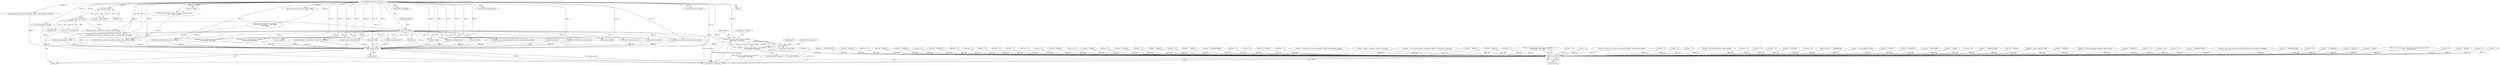 digraph "0_linux_45f6fad84cc305103b28d73482b344d7f5b76f39_11@pointer" {
"1001532" [label="(Call,ipv6_sock_mc_join(sk, greq.gr_interface,\n\t\t\t\t\t\t &psin6->sin6_addr))"];
"1000187" [label="(Call,lock_sock(sk))"];
"1000129" [label="(Call,sock_net(sk))"];
"1000124" [label="(Call,inet6_sk(sk))"];
"1000115" [label="(MethodParameterIn,struct sock *sk)"];
"1001530" [label="(Call,retv = ipv6_sock_mc_join(sk, greq.gr_interface,\n\t\t\t\t\t\t &psin6->sin6_addr))"];
"1002054" [label="(Return,return retv;)"];
"1002049" [label="(Call,release_sock(sk))"];
"1001471" [label="(Call,ipv6_sock_ac_drop(sk, mreq.ipv6mr_ifindex, &mreq.ipv6mr_acaddr))"];
"1000265" [label="(Call,ipv6_only_sock(sk))"];
"1000274" [label="(Call,retv = -EADDRNOTAVAIL)"];
"1001897" [label="(Call,xfrm_user_policy(sk, optname, optval, optlen))"];
"1001407" [label="(Call,retv = ipv6_sock_mc_join(sk, mreq.ipv6mr_ifindex, &mreq.ipv6mr_multiaddr))"];
"1001598" [label="(Call,retv = -EADDRNOTAVAIL)"];
"1001057" [label="(Call,sock_kmalloc(sk, sizeof(*opt) + optlen, GFP_KERNEL))"];
"1001185" [label="(Call,retv = 0)"];
"1000120" [label="(Block,)"];
"1000295" [label="(Call,inet_csk(sk))"];
"1000127" [label="(Call,*net = sock_net(sk))"];
"1000873" [label="(Call,retv = PTR_ERR(opt))"];
"1001421" [label="(Call,ipv6_sock_mc_drop(sk, mreq.ipv6mr_ifindex, &mreq.ipv6mr_multiaddr))"];
"1001576" [label="(Call,retv = -EFAULT)"];
"1000187" [label="(Call,lock_sock(sk))"];
"1001759" [label="(Call,retv = -EINVAL)"];
"1001534" [label="(Call,greq.gr_interface)"];
"1001120" [label="(Call,retv = ip6_datagram_send_ctl(net, sk, &msg, &fl6, opt, &junk,\n\t\t\t\t\t     &junk, &junk))"];
"1002045" [label="(Call,retv = 0)"];
"1002049" [label="(Call,release_sock(sk))"];
"1001883" [label="(Call,retv = -EPERM)"];
"1001280" [label="(Call,retv = 0)"];
"1000921" [label="(Call,retv = 0)"];
"1000336" [label="(Call,tcp_sync_mss(sk, icsk->icsk_pmtu_cookie))"];
"1001853" [label="(Call,retv = 0)"];
"1000926" [label="(Call,ipv6_update_options(sk, opt))"];
"1000134" [label="(Call,retv = -ENOPROTOOPT)"];
"1000122" [label="(Call,*np = inet6_sk(sk))"];
"1001391" [label="(Call,retv = -EFAULT)"];
"1001367" [label="(Call,retv = 0)"];
"1000188" [label="(Identifier,sk)"];
"1001387" [label="(Call,inet_sk(sk))"];
"1001094" [label="(Call,retv = -EFAULT)"];
"1001355" [label="(Call,retv = -ENODEV)"];
"1000776" [label="(Call,retv = 0)"];
"1001065" [label="(Call,retv = -ENOBUFS)"];
"1000125" [label="(Identifier,sk)"];
"1001313" [label="(Call,retv = 0)"];
"1000583" [label="(Call,retv = 0)"];
"1000179" [label="(Call,ip6_mroute_setsockopt(sk, optname, optval, optlen))"];
"1001781" [label="(Call,ip6_ra_control(sk, val))"];
"1000421" [label="(Call,retv = 0)"];
"1001533" [label="(Identifier,sk)"];
"1002052" [label="(Identifier,needs_rtnl)"];
"1000603" [label="(Call,retv = 0)"];
"1000677" [label="(Call,retv = 0)"];
"1000623" [label="(Call,retv = 0)"];
"1000483" [label="(Call,retv = 0)"];
"1001553" [label="(ControlStructure,break;)"];
"1000434" [label="(Call,inet_sk(sk))"];
"1000878" [label="(Call,retv = -EINVAL)"];
"1001806" [label="(Call,retv = 0)"];
"1002055" [label="(Identifier,retv)"];
"1000238" [label="(Call,retv = -EBUSY)"];
"1001766" [label="(Call,ip6_mc_msfilter(sk, gsf))"];
"1000697" [label="(Call,retv = 0)"];
"1000772" [label="(Call,inet_sk(sk))"];
"1001044" [label="(Call,retv = -EINVAL)"];
"1001245" [label="(Call,retv = 0)"];
"1001716" [label="(Call,retv = -EFAULT)"];
"1000417" [label="(Call,sk_refcnt_debug_inc(sk))"];
"1002025" [label="(Call,retv = 0)"];
"1001299" [label="(Call,retv = -EINVAL)"];
"1000130" [label="(Identifier,sk)"];
"1001513" [label="(Call,retv = -EADDRNOTAVAIL)"];
"1002000" [label="(Call,retv = 0)"];
"1000463" [label="(Call,retv = 0)"];
"1000835" [label="(Call,retv = -EPERM)"];
"1000443" [label="(Call,retv = 0)"];
"1001876" [label="(Call,ipv6_flowlabel_opt(sk, optval, optlen))"];
"1000279" [label="(Call,fl6_free_socklist(sk))"];
"1001457" [label="(Call,retv = ipv6_sock_ac_join(sk, mreq.ipv6mr_ifindex, &mreq.ipv6mr_acaddr))"];
"1001674" [label="(Call,retv = ip6_mc_source(add, omode, sk, &greqs))"];
"1000115" [label="(MethodParameterIn,struct sock *sk)"];
"1001419" [label="(Call,retv = ipv6_sock_mc_drop(sk, mreq.ipv6mr_ifindex, &mreq.ipv6mr_multiaddr))"];
"1002065" [label="(MethodReturn,static int)"];
"1000129" [label="(Call,sock_net(sk))"];
"1000190" [label="(Identifier,optname)"];
"1001492" [label="(Call,retv = -EFAULT)"];
"1001145" [label="(Call,ipv6_update_options(sk, opt))"];
"1002054" [label="(Return,return retv;)"];
"1000970" [label="(Call,retv = -EFAULT)"];
"1001869" [label="(Call,retv = 0)"];
"1001531" [label="(Identifier,retv)"];
"1001532" [label="(Call,ipv6_sock_mc_join(sk, greq.gr_interface,\n\t\t\t\t\t\t &psin6->sin6_addr))"];
"1001542" [label="(Call,retv = ipv6_sock_mc_drop(sk, greq.gr_interface,\n\t\t\t\t\t\t &psin6->sin6_addr))"];
"1001459" [label="(Call,ipv6_sock_ac_join(sk, mreq.ipv6mr_ifindex, &mreq.ipv6mr_acaddr))"];
"1001537" [label="(Call,&psin6->sin6_addr)"];
"1001829" [label="(Call,retv = 0)"];
"1001676" [label="(Call,ip6_mc_source(add, omode, sk, &greqs))"];
"1002035" [label="(Call,retv = 0)"];
"1001530" [label="(Call,retv = ipv6_sock_mc_join(sk, greq.gr_interface,\n\t\t\t\t\t\t &psin6->sin6_addr))"];
"1001643" [label="(Call,ipv6_sock_mc_join(sk, greqs.gsr_interface,\n\t\t\t\t\t\t &psin6->sin6_addr))"];
"1001469" [label="(Call,retv = ipv6_sock_ac_drop(sk, mreq.ipv6mr_ifindex, &mreq.ipv6mr_acaddr))"];
"1001224" [label="(Call,retv = 0)"];
"1000717" [label="(Call,retv = 0)"];
"1000643" [label="(Call,retv = 0)"];
"1002057" [label="(Call,release_sock(sk))"];
"1001874" [label="(Call,retv = ipv6_flowlabel_opt(sk, optval, optlen))"];
"1000503" [label="(Call,retv = 0)"];
"1001140" [label="(Call,retv = 0)"];
"1001526" [label="(ControlStructure,if (optname == MCAST_JOIN_GROUP))"];
"1000283" [label="(Call,sk_refcnt_debug_dec(sk))"];
"1000563" [label="(Call,retv = 0)"];
"1001711" [label="(Call,retv = -ENOBUFS)"];
"1000796" [label="(Call,retv = 0)"];
"1001653" [label="(Call,retv && retv != -EADDRINUSE)"];
"1001409" [label="(Call,ipv6_sock_mc_join(sk, mreq.ipv6mr_ifindex, &mreq.ipv6mr_multiaddr))"];
"1001764" [label="(Call,retv = ip6_mc_msfilter(sk, gsf))"];
"1001441" [label="(Call,retv = -EFAULT)"];
"1001544" [label="(Call,ipv6_sock_mc_drop(sk, greq.gr_interface,\n\t\t\t\t\t\t &psin6->sin6_addr))"];
"1001744" [label="(Call,retv = -ENOBUFS)"];
"1000124" [label="(Call,inet6_sk(sk))"];
"1000258" [label="(Call,retv = -ENOTCONN)"];
"1001122" [label="(Call,ip6_datagram_send_ctl(net, sk, &msg, &fl6, opt, &junk,\n\t\t\t\t\t     &junk, &junk))"];
"1000759" [label="(Call,retv = -EPERM)"];
"1001006" [label="(Call,retv = 0)"];
"1001289" [label="(Call,retv = -EADDRNOTAVAIL)"];
"1000281" [label="(Call,ipv6_sock_mc_close(sk))"];
"1001919" [label="(Call,retv = -EINVAL)"];
"1001779" [label="(Call,retv = ip6_ra_control(sk, val))"];
"1001381" [label="(Call,retv = -EPROTO)"];
"1000857" [label="(Call,sock_owned_by_user(sk))"];
"1002050" [label="(Identifier,sk)"];
"1001895" [label="(Call,retv = xfrm_user_policy(sk, optname, optval, optlen))"];
"1001697" [label="(Call,retv = -ENOBUFS)"];
"1000543" [label="(Call,retv = 0)"];
"1000523" [label="(Call,retv = 0)"];
"1000861" [label="(Call,ipv6_renew_options(sk, opt, optname,\n \t\t\t\t\t (struct ipv6_opt_hdr __user *)optval,\n \t\t\t\t\t optlen))"];
"1000737" [label="(Call,retv = 0)"];
"1000229" [label="(Call,udp_sk(sk))"];
"1001532" -> "1001530"  [label="AST: "];
"1001532" -> "1001537"  [label="CFG: "];
"1001533" -> "1001532"  [label="AST: "];
"1001534" -> "1001532"  [label="AST: "];
"1001537" -> "1001532"  [label="AST: "];
"1001530" -> "1001532"  [label="CFG: "];
"1001532" -> "1002065"  [label="DDG: greq.gr_interface"];
"1001532" -> "1002065"  [label="DDG: &psin6->sin6_addr"];
"1001532" -> "1001530"  [label="DDG: sk"];
"1001532" -> "1001530"  [label="DDG: greq.gr_interface"];
"1001532" -> "1001530"  [label="DDG: &psin6->sin6_addr"];
"1000187" -> "1001532"  [label="DDG: sk"];
"1000115" -> "1001532"  [label="DDG: sk"];
"1001532" -> "1002049"  [label="DDG: sk"];
"1000187" -> "1000120"  [label="AST: "];
"1000187" -> "1000188"  [label="CFG: "];
"1000188" -> "1000187"  [label="AST: "];
"1000190" -> "1000187"  [label="CFG: "];
"1000187" -> "1002065"  [label="DDG: lock_sock(sk)"];
"1000129" -> "1000187"  [label="DDG: sk"];
"1000115" -> "1000187"  [label="DDG: sk"];
"1000187" -> "1000229"  [label="DDG: sk"];
"1000187" -> "1000265"  [label="DDG: sk"];
"1000187" -> "1000434"  [label="DDG: sk"];
"1000187" -> "1000772"  [label="DDG: sk"];
"1000187" -> "1000857"  [label="DDG: sk"];
"1000187" -> "1000926"  [label="DDG: sk"];
"1000187" -> "1001057"  [label="DDG: sk"];
"1000187" -> "1001145"  [label="DDG: sk"];
"1000187" -> "1001387"  [label="DDG: sk"];
"1000187" -> "1001459"  [label="DDG: sk"];
"1000187" -> "1001471"  [label="DDG: sk"];
"1000187" -> "1001544"  [label="DDG: sk"];
"1000187" -> "1001643"  [label="DDG: sk"];
"1000187" -> "1001676"  [label="DDG: sk"];
"1000187" -> "1001766"  [label="DDG: sk"];
"1000187" -> "1001781"  [label="DDG: sk"];
"1000187" -> "1001876"  [label="DDG: sk"];
"1000187" -> "1001897"  [label="DDG: sk"];
"1000187" -> "1002049"  [label="DDG: sk"];
"1000187" -> "1002057"  [label="DDG: sk"];
"1000129" -> "1000127"  [label="AST: "];
"1000129" -> "1000130"  [label="CFG: "];
"1000130" -> "1000129"  [label="AST: "];
"1000127" -> "1000129"  [label="CFG: "];
"1000129" -> "1002065"  [label="DDG: sk"];
"1000129" -> "1000127"  [label="DDG: sk"];
"1000124" -> "1000129"  [label="DDG: sk"];
"1000115" -> "1000129"  [label="DDG: sk"];
"1000129" -> "1000179"  [label="DDG: sk"];
"1000124" -> "1000122"  [label="AST: "];
"1000124" -> "1000125"  [label="CFG: "];
"1000125" -> "1000124"  [label="AST: "];
"1000122" -> "1000124"  [label="CFG: "];
"1000124" -> "1000122"  [label="DDG: sk"];
"1000115" -> "1000124"  [label="DDG: sk"];
"1000115" -> "1000114"  [label="AST: "];
"1000115" -> "1002065"  [label="DDG: sk"];
"1000115" -> "1000179"  [label="DDG: sk"];
"1000115" -> "1000229"  [label="DDG: sk"];
"1000115" -> "1000265"  [label="DDG: sk"];
"1000115" -> "1000279"  [label="DDG: sk"];
"1000115" -> "1000281"  [label="DDG: sk"];
"1000115" -> "1000283"  [label="DDG: sk"];
"1000115" -> "1000295"  [label="DDG: sk"];
"1000115" -> "1000336"  [label="DDG: sk"];
"1000115" -> "1000417"  [label="DDG: sk"];
"1000115" -> "1000434"  [label="DDG: sk"];
"1000115" -> "1000772"  [label="DDG: sk"];
"1000115" -> "1000857"  [label="DDG: sk"];
"1000115" -> "1000861"  [label="DDG: sk"];
"1000115" -> "1000926"  [label="DDG: sk"];
"1000115" -> "1001057"  [label="DDG: sk"];
"1000115" -> "1001122"  [label="DDG: sk"];
"1000115" -> "1001145"  [label="DDG: sk"];
"1000115" -> "1001387"  [label="DDG: sk"];
"1000115" -> "1001409"  [label="DDG: sk"];
"1000115" -> "1001421"  [label="DDG: sk"];
"1000115" -> "1001459"  [label="DDG: sk"];
"1000115" -> "1001471"  [label="DDG: sk"];
"1000115" -> "1001544"  [label="DDG: sk"];
"1000115" -> "1001643"  [label="DDG: sk"];
"1000115" -> "1001676"  [label="DDG: sk"];
"1000115" -> "1001766"  [label="DDG: sk"];
"1000115" -> "1001781"  [label="DDG: sk"];
"1000115" -> "1001876"  [label="DDG: sk"];
"1000115" -> "1001897"  [label="DDG: sk"];
"1000115" -> "1002049"  [label="DDG: sk"];
"1000115" -> "1002057"  [label="DDG: sk"];
"1001530" -> "1001526"  [label="AST: "];
"1001531" -> "1001530"  [label="AST: "];
"1001553" -> "1001530"  [label="CFG: "];
"1001530" -> "1002065"  [label="DDG: retv"];
"1001530" -> "1002065"  [label="DDG: ipv6_sock_mc_join(sk, greq.gr_interface,\n\t\t\t\t\t\t &psin6->sin6_addr)"];
"1001530" -> "1002054"  [label="DDG: retv"];
"1002054" -> "1000120"  [label="AST: "];
"1002054" -> "1002055"  [label="CFG: "];
"1002055" -> "1002054"  [label="AST: "];
"1002065" -> "1002054"  [label="CFG: "];
"1002054" -> "1002065"  [label="DDG: <RET>"];
"1002055" -> "1002054"  [label="DDG: retv"];
"1001185" -> "1002054"  [label="DDG: retv"];
"1001895" -> "1002054"  [label="DDG: retv"];
"1001407" -> "1002054"  [label="DDG: retv"];
"1000421" -> "1002054"  [label="DDG: retv"];
"1001355" -> "1002054"  [label="DDG: retv"];
"1001919" -> "1002054"  [label="DDG: retv"];
"1001419" -> "1002054"  [label="DDG: retv"];
"1000258" -> "1002054"  [label="DDG: retv"];
"1001120" -> "1002054"  [label="DDG: retv"];
"1001869" -> "1002054"  [label="DDG: retv"];
"1001829" -> "1002054"  [label="DDG: retv"];
"1000677" -> "1002054"  [label="DDG: retv"];
"1000873" -> "1002054"  [label="DDG: retv"];
"1001883" -> "1002054"  [label="DDG: retv"];
"1001044" -> "1002054"  [label="DDG: retv"];
"1000523" -> "1002054"  [label="DDG: retv"];
"1001065" -> "1002054"  [label="DDG: retv"];
"1002045" -> "1002054"  [label="DDG: retv"];
"1000238" -> "1002054"  [label="DDG: retv"];
"1000274" -> "1002054"  [label="DDG: retv"];
"1001874" -> "1002054"  [label="DDG: retv"];
"1001598" -> "1002054"  [label="DDG: retv"];
"1001492" -> "1002054"  [label="DDG: retv"];
"1000643" -> "1002054"  [label="DDG: retv"];
"1002000" -> "1002054"  [label="DDG: retv"];
"1001289" -> "1002054"  [label="DDG: retv"];
"1001779" -> "1002054"  [label="DDG: retv"];
"1001006" -> "1002054"  [label="DDG: retv"];
"1001653" -> "1002054"  [label="DDG: retv"];
"1001542" -> "1002054"  [label="DDG: retv"];
"1001759" -> "1002054"  [label="DDG: retv"];
"1002035" -> "1002054"  [label="DDG: retv"];
"1000583" -> "1002054"  [label="DDG: retv"];
"1000623" -> "1002054"  [label="DDG: retv"];
"1000759" -> "1002054"  [label="DDG: retv"];
"1000776" -> "1002054"  [label="DDG: retv"];
"1001513" -> "1002054"  [label="DDG: retv"];
"1001457" -> "1002054"  [label="DDG: retv"];
"1001381" -> "1002054"  [label="DDG: retv"];
"1001299" -> "1002054"  [label="DDG: retv"];
"1001245" -> "1002054"  [label="DDG: retv"];
"1001711" -> "1002054"  [label="DDG: retv"];
"1002025" -> "1002054"  [label="DDG: retv"];
"1000603" -> "1002054"  [label="DDG: retv"];
"1001576" -> "1002054"  [label="DDG: retv"];
"1000737" -> "1002054"  [label="DDG: retv"];
"1000970" -> "1002054"  [label="DDG: retv"];
"1001391" -> "1002054"  [label="DDG: retv"];
"1001224" -> "1002054"  [label="DDG: retv"];
"1000463" -> "1002054"  [label="DDG: retv"];
"1000563" -> "1002054"  [label="DDG: retv"];
"1000878" -> "1002054"  [label="DDG: retv"];
"1001853" -> "1002054"  [label="DDG: retv"];
"1001441" -> "1002054"  [label="DDG: retv"];
"1000835" -> "1002054"  [label="DDG: retv"];
"1001280" -> "1002054"  [label="DDG: retv"];
"1000717" -> "1002054"  [label="DDG: retv"];
"1000134" -> "1002054"  [label="DDG: retv"];
"1001697" -> "1002054"  [label="DDG: retv"];
"1000543" -> "1002054"  [label="DDG: retv"];
"1001764" -> "1002054"  [label="DDG: retv"];
"1000503" -> "1002054"  [label="DDG: retv"];
"1001140" -> "1002054"  [label="DDG: retv"];
"1001744" -> "1002054"  [label="DDG: retv"];
"1001469" -> "1002054"  [label="DDG: retv"];
"1001674" -> "1002054"  [label="DDG: retv"];
"1000697" -> "1002054"  [label="DDG: retv"];
"1001716" -> "1002054"  [label="DDG: retv"];
"1001313" -> "1002054"  [label="DDG: retv"];
"1000921" -> "1002054"  [label="DDG: retv"];
"1001367" -> "1002054"  [label="DDG: retv"];
"1000443" -> "1002054"  [label="DDG: retv"];
"1001806" -> "1002054"  [label="DDG: retv"];
"1000483" -> "1002054"  [label="DDG: retv"];
"1000796" -> "1002054"  [label="DDG: retv"];
"1001094" -> "1002054"  [label="DDG: retv"];
"1002049" -> "1000120"  [label="AST: "];
"1002049" -> "1002050"  [label="CFG: "];
"1002050" -> "1002049"  [label="AST: "];
"1002052" -> "1002049"  [label="CFG: "];
"1002049" -> "1002065"  [label="DDG: release_sock(sk)"];
"1002049" -> "1002065"  [label="DDG: sk"];
"1001876" -> "1002049"  [label="DDG: sk"];
"1001544" -> "1002049"  [label="DDG: sk"];
"1001781" -> "1002049"  [label="DDG: sk"];
"1001122" -> "1002049"  [label="DDG: sk"];
"1001145" -> "1002049"  [label="DDG: sk"];
"1001471" -> "1002049"  [label="DDG: sk"];
"1001766" -> "1002049"  [label="DDG: sk"];
"1000926" -> "1002049"  [label="DDG: sk"];
"1001643" -> "1002049"  [label="DDG: sk"];
"1000265" -> "1002049"  [label="DDG: sk"];
"1000417" -> "1002049"  [label="DDG: sk"];
"1000434" -> "1002049"  [label="DDG: sk"];
"1000229" -> "1002049"  [label="DDG: sk"];
"1001676" -> "1002049"  [label="DDG: sk"];
"1000772" -> "1002049"  [label="DDG: sk"];
"1001387" -> "1002049"  [label="DDG: sk"];
"1001459" -> "1002049"  [label="DDG: sk"];
"1001421" -> "1002049"  [label="DDG: sk"];
"1001409" -> "1002049"  [label="DDG: sk"];
"1001057" -> "1002049"  [label="DDG: sk"];
"1001897" -> "1002049"  [label="DDG: sk"];
"1000861" -> "1002049"  [label="DDG: sk"];
}
